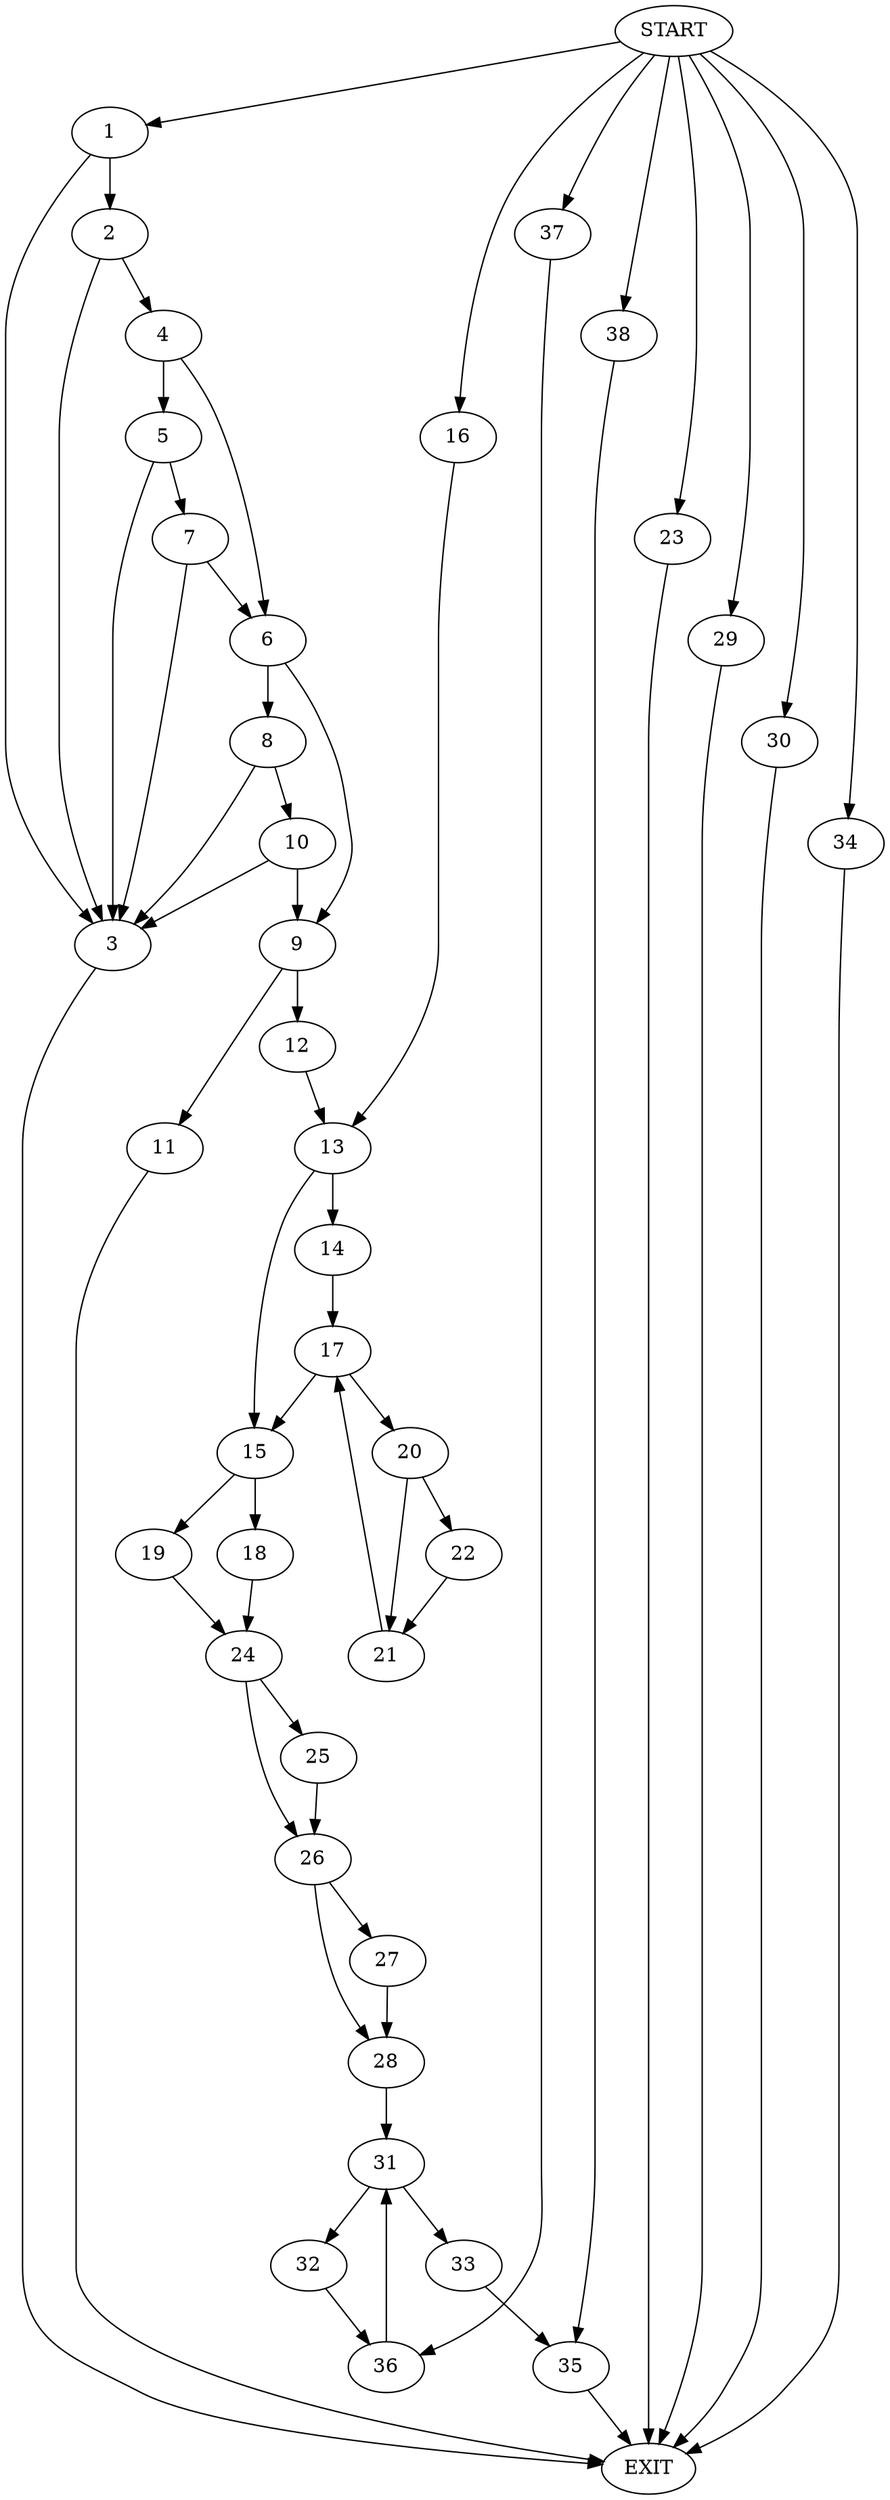 digraph {
0 [label="START"]
39 [label="EXIT"]
0 -> 1
1 -> 2
1 -> 3
2 -> 4
2 -> 3
3 -> 39
4 -> 5
4 -> 6
5 -> 7
5 -> 3
6 -> 8
6 -> 9
7 -> 3
7 -> 6
8 -> 10
8 -> 3
9 -> 11
9 -> 12
10 -> 9
10 -> 3
12 -> 13
11 -> 39
13 -> 14
13 -> 15
0 -> 16
16 -> 13
14 -> 17
15 -> 18
15 -> 19
17 -> 15
17 -> 20
20 -> 21
20 -> 22
22 -> 21
21 -> 17
0 -> 23
23 -> 39
18 -> 24
19 -> 24
24 -> 25
24 -> 26
25 -> 26
26 -> 27
26 -> 28
0 -> 29
29 -> 39
0 -> 30
30 -> 39
28 -> 31
27 -> 28
31 -> 32
31 -> 33
0 -> 34
34 -> 39
33 -> 35
32 -> 36
36 -> 31
0 -> 37
37 -> 36
35 -> 39
0 -> 38
38 -> 35
}
